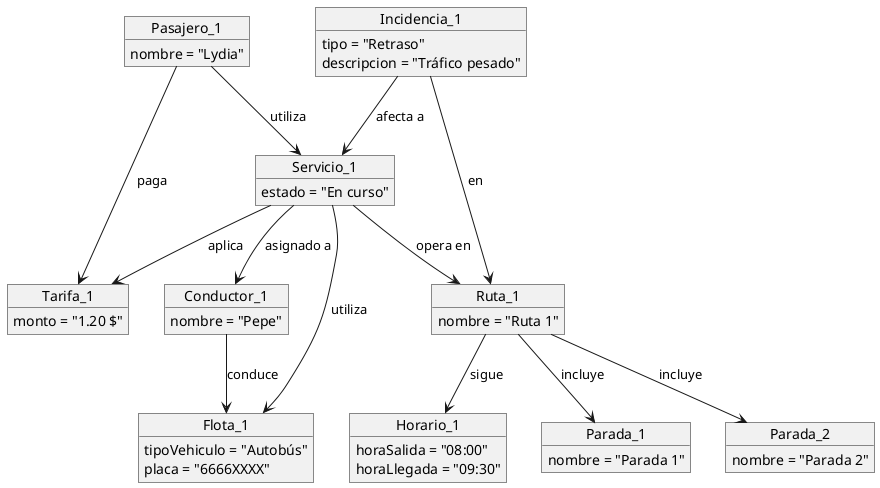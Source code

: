 @startuml

object Pasajero_1 {
    nombre = "Lydia"
}

object Conductor_1 {
    nombre = "Pepe"
}

object Incidencia_1 {
    tipo = "Retraso"
    descripcion = "Tráfico pesado"
}

object Ruta_1 {
    nombre = "Ruta 1"
}

object Horario_1 {
    horaSalida = "08:00"
    horaLlegada = "09:30"
}

object Parada_1 {
    nombre = "Parada 1"
}

object Parada_2 {
    nombre = "Parada 2"
}

object Flota_1 {
    tipoVehiculo = "Autobús"
    placa = "6666XXXX"
}

object Tarifa_1 {
    monto = "1.20 $"
}

object Servicio_1 {
    estado = "En curso"
}


Pasajero_1 --> Tarifa_1 : paga
Pasajero_1 --> Servicio_1 : utiliza

Conductor_1 --> Flota_1 : conduce
Servicio_1 --> Ruta_1 : opera en
Servicio_1 --> Conductor_1 : asignado a
Servicio_1 --> Flota_1 : utiliza
Servicio_1 --> Tarifa_1 : aplica

Incidencia_1 --> Servicio_1 : afecta a
Incidencia_1 --> Ruta_1 : en

Ruta_1 --> Parada_1 : incluye
Ruta_1 --> Parada_2 : incluye

Ruta_1 --> Horario_1 : sigue

@enduml